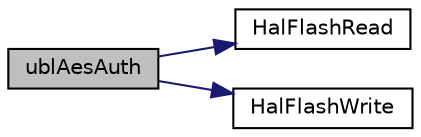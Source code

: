 digraph "ublAesAuth"
{
  edge [fontname="Helvetica",fontsize="10",labelfontname="Helvetica",labelfontsize="10"];
  node [fontname="Helvetica",fontsize="10",shape=record];
  rankdir="LR";
  Node1 [label="ublAesAuth",height=0.2,width=0.4,color="black", fillcolor="grey75", style="filled" fontcolor="black"];
  Node1 -> Node2 [color="midnightblue",fontsize="10",style="solid",fontname="Helvetica"];
  Node2 [label="HalFlashRead",height=0.2,width=0.4,color="black", fillcolor="white", style="filled",URL="$_components_2hal_2include_2hal__flash_8h.html#a4db50b53415443f14778d0435ce60725"];
  Node1 -> Node3 [color="midnightblue",fontsize="10",style="solid",fontname="Helvetica"];
  Node3 [label="HalFlashWrite",height=0.2,width=0.4,color="black", fillcolor="white", style="filled",URL="$_components_2hal_2include_2hal__flash_8h.html#a056f262458cef8cb2ab51dc0f0cc2a5e"];
}
